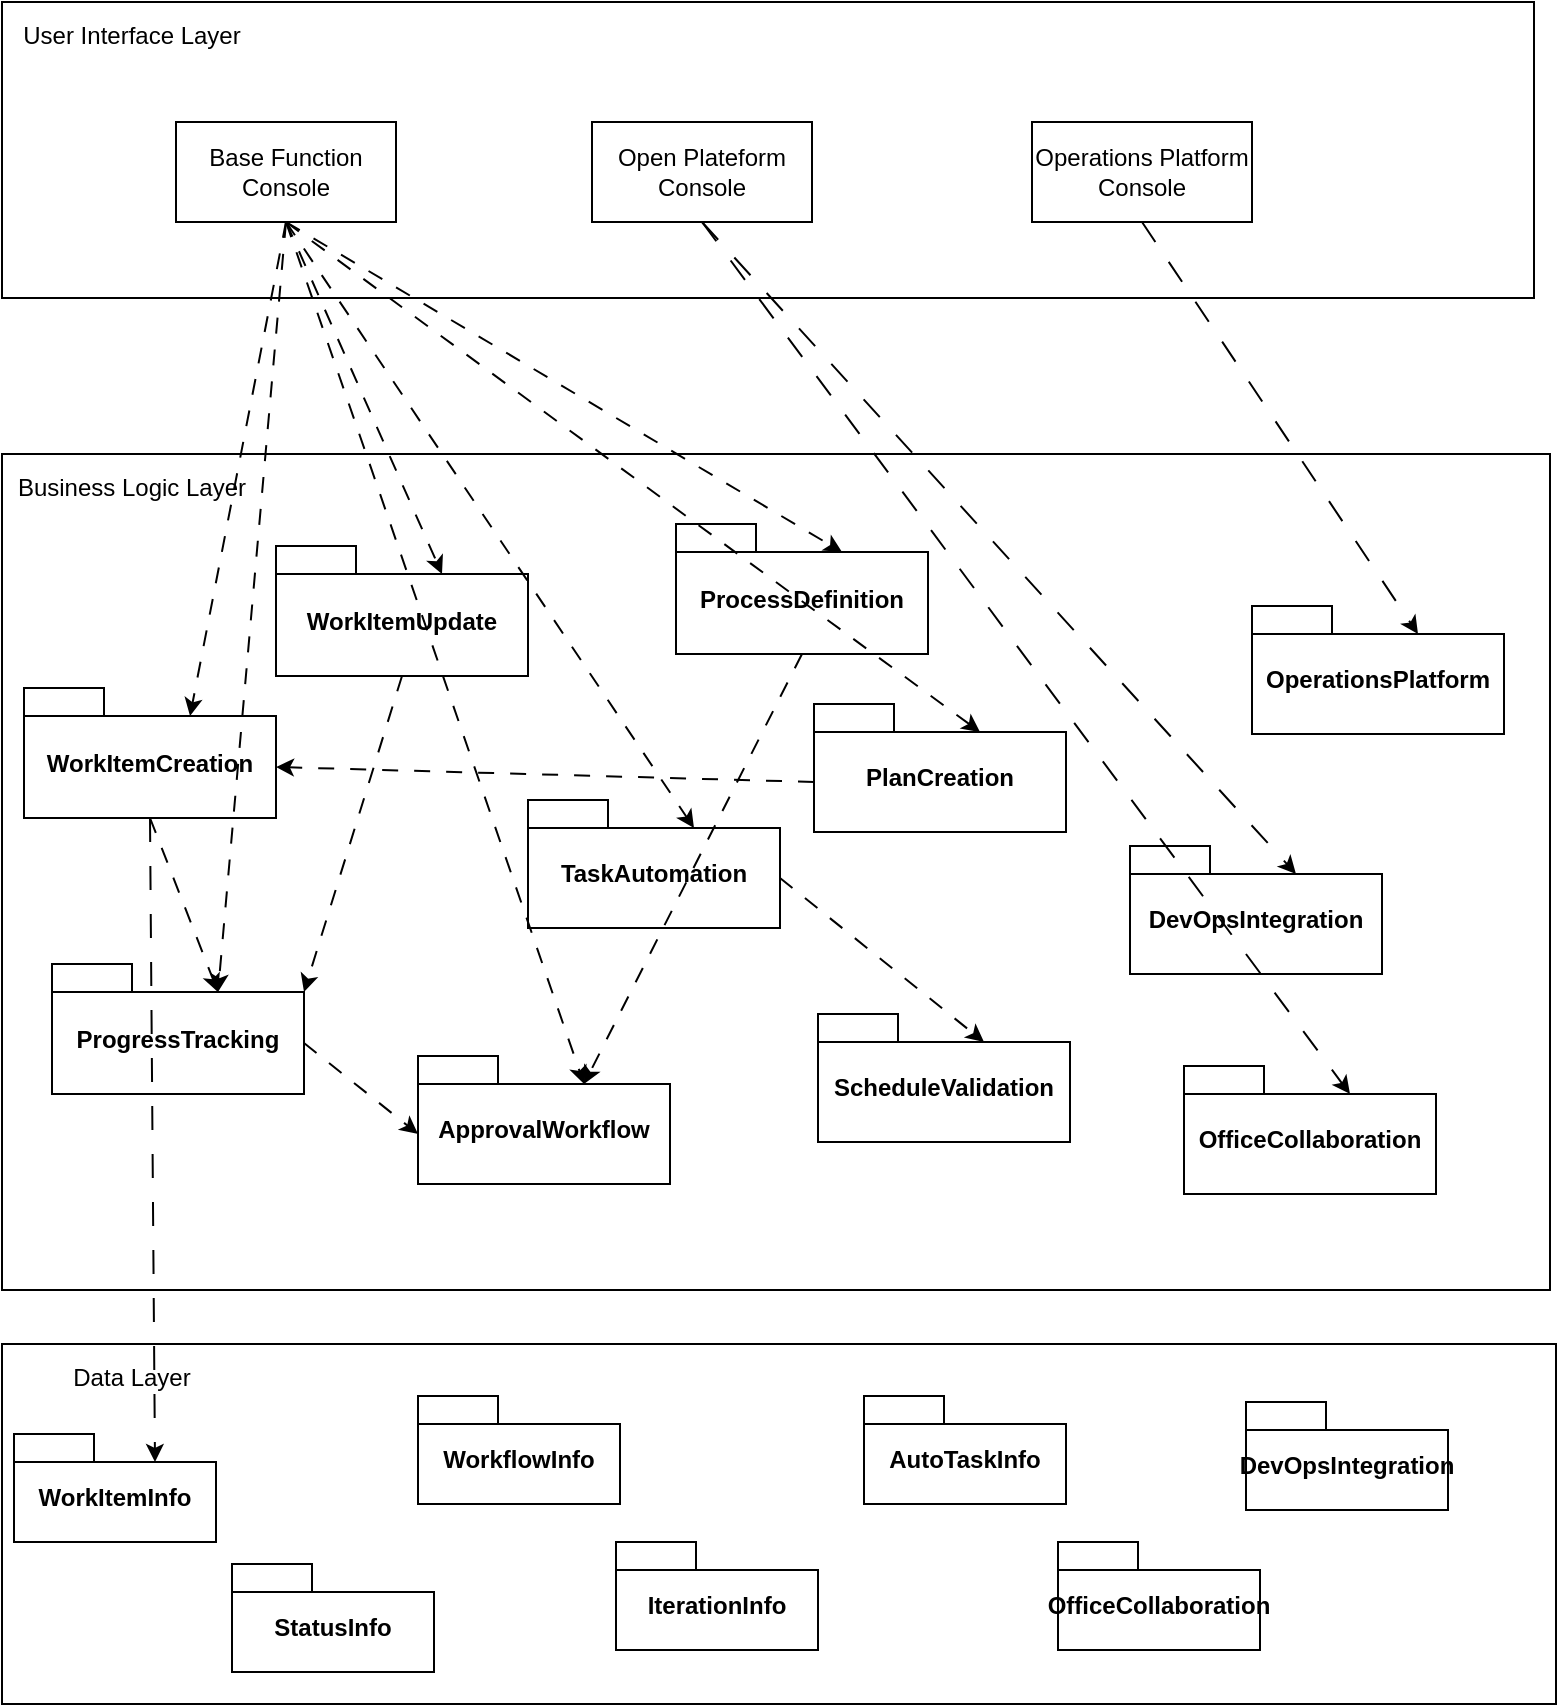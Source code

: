<mxfile version="26.1.2">
  <diagram name="第 1 页" id="LAimbSd9u4otUmIS_u9X">
    <mxGraphModel dx="1642" dy="1185" grid="0" gridSize="10" guides="1" tooltips="1" connect="1" arrows="1" fold="1" page="0" pageScale="1" pageWidth="827" pageHeight="1169" math="0" shadow="0">
      <root>
        <mxCell id="0" />
        <mxCell id="1" parent="0" />
        <mxCell id="-5gHlo677Q9oYCEak8Rk-1" value="" style="rounded=0;whiteSpace=wrap;html=1;" vertex="1" parent="1">
          <mxGeometry x="-355" y="-366" width="766" height="148" as="geometry" />
        </mxCell>
        <mxCell id="-5gHlo677Q9oYCEak8Rk-2" value="" style="rounded=0;whiteSpace=wrap;html=1;" vertex="1" parent="1">
          <mxGeometry x="-355" y="-140" width="774" height="418" as="geometry" />
        </mxCell>
        <mxCell id="-5gHlo677Q9oYCEak8Rk-3" value="" style="rounded=0;whiteSpace=wrap;html=1;" vertex="1" parent="1">
          <mxGeometry x="-355" y="305" width="777" height="180" as="geometry" />
        </mxCell>
        <mxCell id="-5gHlo677Q9oYCEak8Rk-4" value="User Interface Layer" style="text;html=1;align=center;verticalAlign=middle;whiteSpace=wrap;rounded=0;" vertex="1" parent="1">
          <mxGeometry x="-355" y="-366" width="130" height="33" as="geometry" />
        </mxCell>
        <mxCell id="-5gHlo677Q9oYCEak8Rk-5" value="Business Logic Layer" style="text;html=1;align=center;verticalAlign=middle;whiteSpace=wrap;rounded=0;" vertex="1" parent="1">
          <mxGeometry x="-355" y="-140" width="130" height="33" as="geometry" />
        </mxCell>
        <mxCell id="-5gHlo677Q9oYCEak8Rk-6" value="Data Layer" style="text;html=1;align=center;verticalAlign=middle;whiteSpace=wrap;rounded=0;" vertex="1" parent="1">
          <mxGeometry x="-355" y="305" width="130" height="33" as="geometry" />
        </mxCell>
        <mxCell id="-5gHlo677Q9oYCEak8Rk-7" value="WorkItemCreation" style="shape=folder;fontStyle=1;spacingTop=10;tabWidth=40;tabHeight=14;tabPosition=left;html=1;whiteSpace=wrap;" vertex="1" parent="1">
          <mxGeometry x="-344" y="-23" width="126" height="65" as="geometry" />
        </mxCell>
        <mxCell id="-5gHlo677Q9oYCEak8Rk-8" value="Base Function Console" style="html=1;whiteSpace=wrap;" vertex="1" parent="1">
          <mxGeometry x="-268" y="-306" width="110" height="50" as="geometry" />
        </mxCell>
        <mxCell id="-5gHlo677Q9oYCEak8Rk-9" value="Operations Platform Console" style="html=1;whiteSpace=wrap;" vertex="1" parent="1">
          <mxGeometry x="160" y="-306" width="110" height="50" as="geometry" />
        </mxCell>
        <mxCell id="-5gHlo677Q9oYCEak8Rk-10" value="Open Plateform Console" style="html=1;whiteSpace=wrap;" vertex="1" parent="1">
          <mxGeometry x="-60" y="-306" width="110" height="50" as="geometry" />
        </mxCell>
        <mxCell id="-5gHlo677Q9oYCEak8Rk-15" value="WorkItemUpdate" style="shape=folder;fontStyle=1;spacingTop=10;tabWidth=40;tabHeight=14;tabPosition=left;html=1;whiteSpace=wrap;" vertex="1" parent="1">
          <mxGeometry x="-218" y="-94" width="126" height="65" as="geometry" />
        </mxCell>
        <mxCell id="-5gHlo677Q9oYCEak8Rk-16" value="ProgressTracking" style="shape=folder;fontStyle=1;spacingTop=10;tabWidth=40;tabHeight=14;tabPosition=left;html=1;whiteSpace=wrap;" vertex="1" parent="1">
          <mxGeometry x="-330" y="115" width="126" height="65" as="geometry" />
        </mxCell>
        <mxCell id="-5gHlo677Q9oYCEak8Rk-17" value="ProcessDefinition" style="shape=folder;fontStyle=1;spacingTop=10;tabWidth=40;tabHeight=14;tabPosition=left;html=1;whiteSpace=wrap;" vertex="1" parent="1">
          <mxGeometry x="-18" y="-105" width="126" height="65" as="geometry" />
        </mxCell>
        <mxCell id="-5gHlo677Q9oYCEak8Rk-18" value="ApprovalWorkflow" style="shape=folder;fontStyle=1;spacingTop=10;tabWidth=40;tabHeight=14;tabPosition=left;html=1;whiteSpace=wrap;" vertex="1" parent="1">
          <mxGeometry x="-147" y="161" width="126" height="64" as="geometry" />
        </mxCell>
        <mxCell id="-5gHlo677Q9oYCEak8Rk-19" value="PlanCreation" style="shape=folder;fontStyle=1;spacingTop=10;tabWidth=40;tabHeight=14;tabPosition=left;html=1;whiteSpace=wrap;" vertex="1" parent="1">
          <mxGeometry x="51" y="-15" width="126" height="64" as="geometry" />
        </mxCell>
        <mxCell id="-5gHlo677Q9oYCEak8Rk-20" value="ScheduleValidation" style="shape=folder;fontStyle=1;spacingTop=10;tabWidth=40;tabHeight=14;tabPosition=left;html=1;whiteSpace=wrap;" vertex="1" parent="1">
          <mxGeometry x="53" y="140" width="126" height="64" as="geometry" />
        </mxCell>
        <mxCell id="-5gHlo677Q9oYCEak8Rk-21" value="TaskAutomation" style="shape=folder;fontStyle=1;spacingTop=10;tabWidth=40;tabHeight=14;tabPosition=left;html=1;whiteSpace=wrap;" vertex="1" parent="1">
          <mxGeometry x="-92" y="33" width="126" height="64" as="geometry" />
        </mxCell>
        <mxCell id="-5gHlo677Q9oYCEak8Rk-23" value="DevOpsIntegration" style="shape=folder;fontStyle=1;spacingTop=10;tabWidth=40;tabHeight=14;tabPosition=left;html=1;whiteSpace=wrap;" vertex="1" parent="1">
          <mxGeometry x="209" y="56" width="126" height="64" as="geometry" />
        </mxCell>
        <mxCell id="-5gHlo677Q9oYCEak8Rk-24" value="OfficeCollaboration" style="shape=folder;fontStyle=1;spacingTop=10;tabWidth=40;tabHeight=14;tabPosition=left;html=1;whiteSpace=wrap;" vertex="1" parent="1">
          <mxGeometry x="236" y="166" width="126" height="64" as="geometry" />
        </mxCell>
        <mxCell id="-5gHlo677Q9oYCEak8Rk-25" value="OperationsPlatform" style="shape=folder;fontStyle=1;spacingTop=10;tabWidth=40;tabHeight=14;tabPosition=left;html=1;whiteSpace=wrap;" vertex="1" parent="1">
          <mxGeometry x="270" y="-64" width="126" height="64" as="geometry" />
        </mxCell>
        <mxCell id="-5gHlo677Q9oYCEak8Rk-26" value="WorkItemInfo" style="shape=folder;fontStyle=1;spacingTop=10;tabWidth=40;tabHeight=14;tabPosition=left;html=1;whiteSpace=wrap;" vertex="1" parent="1">
          <mxGeometry x="-349" y="350" width="101" height="54" as="geometry" />
        </mxCell>
        <mxCell id="-5gHlo677Q9oYCEak8Rk-27" value="StatusInfo" style="shape=folder;fontStyle=1;spacingTop=10;tabWidth=40;tabHeight=14;tabPosition=left;html=1;whiteSpace=wrap;" vertex="1" parent="1">
          <mxGeometry x="-240" y="415" width="101" height="54" as="geometry" />
        </mxCell>
        <mxCell id="-5gHlo677Q9oYCEak8Rk-28" value="WorkflowInfo" style="shape=folder;fontStyle=1;spacingTop=10;tabWidth=40;tabHeight=14;tabPosition=left;html=1;whiteSpace=wrap;" vertex="1" parent="1">
          <mxGeometry x="-147" y="331" width="101" height="54" as="geometry" />
        </mxCell>
        <mxCell id="-5gHlo677Q9oYCEak8Rk-29" value="IterationInfo" style="shape=folder;fontStyle=1;spacingTop=10;tabWidth=40;tabHeight=14;tabPosition=left;html=1;whiteSpace=wrap;" vertex="1" parent="1">
          <mxGeometry x="-48" y="404" width="101" height="54" as="geometry" />
        </mxCell>
        <mxCell id="-5gHlo677Q9oYCEak8Rk-30" value="AutoTaskInfo" style="shape=folder;fontStyle=1;spacingTop=10;tabWidth=40;tabHeight=14;tabPosition=left;html=1;whiteSpace=wrap;" vertex="1" parent="1">
          <mxGeometry x="76" y="331" width="101" height="54" as="geometry" />
        </mxCell>
        <mxCell id="-5gHlo677Q9oYCEak8Rk-31" value="DevOpsIntegration" style="shape=folder;fontStyle=1;spacingTop=10;tabWidth=40;tabHeight=14;tabPosition=left;html=1;whiteSpace=wrap;" vertex="1" parent="1">
          <mxGeometry x="267" y="334" width="101" height="54" as="geometry" />
        </mxCell>
        <mxCell id="-5gHlo677Q9oYCEak8Rk-32" value="OfficeCollaboration" style="shape=folder;fontStyle=1;spacingTop=10;tabWidth=40;tabHeight=14;tabPosition=left;html=1;whiteSpace=wrap;" vertex="1" parent="1">
          <mxGeometry x="173" y="404" width="101" height="54" as="geometry" />
        </mxCell>
        <mxCell id="-5gHlo677Q9oYCEak8Rk-34" style="rounded=0;orthogonalLoop=1;jettySize=auto;html=1;exitX=0.5;exitY=1;exitDx=0;exitDy=0;entryX=0;entryY=0;entryDx=83;entryDy=14;entryPerimeter=0;dashed=1;dashPattern=8 8;" edge="1" parent="1" source="-5gHlo677Q9oYCEak8Rk-8" target="-5gHlo677Q9oYCEak8Rk-15">
          <mxGeometry relative="1" as="geometry" />
        </mxCell>
        <mxCell id="-5gHlo677Q9oYCEak8Rk-35" style="rounded=0;orthogonalLoop=1;jettySize=auto;html=1;exitX=0.5;exitY=1;exitDx=0;exitDy=0;entryX=0;entryY=0;entryDx=83;entryDy=14;entryPerimeter=0;dashed=1;dashPattern=8 8;" edge="1" parent="1" source="-5gHlo677Q9oYCEak8Rk-8" target="-5gHlo677Q9oYCEak8Rk-7">
          <mxGeometry relative="1" as="geometry" />
        </mxCell>
        <mxCell id="-5gHlo677Q9oYCEak8Rk-36" style="rounded=0;orthogonalLoop=1;jettySize=auto;html=1;exitX=0.5;exitY=1;exitDx=0;exitDy=0;entryX=0;entryY=0;entryDx=83;entryDy=14;entryPerimeter=0;dashed=1;dashPattern=8 8;" edge="1" parent="1" source="-5gHlo677Q9oYCEak8Rk-8" target="-5gHlo677Q9oYCEak8Rk-17">
          <mxGeometry relative="1" as="geometry" />
        </mxCell>
        <mxCell id="-5gHlo677Q9oYCEak8Rk-37" style="rounded=0;orthogonalLoop=1;jettySize=auto;html=1;exitX=0.5;exitY=1;exitDx=0;exitDy=0;entryX=0;entryY=0;entryDx=83;entryDy=14;entryPerimeter=0;dashed=1;dashPattern=12 12;" edge="1" parent="1" source="-5gHlo677Q9oYCEak8Rk-10" target="-5gHlo677Q9oYCEak8Rk-23">
          <mxGeometry relative="1" as="geometry" />
        </mxCell>
        <mxCell id="-5gHlo677Q9oYCEak8Rk-38" style="rounded=0;orthogonalLoop=1;jettySize=auto;html=1;exitX=0.5;exitY=1;exitDx=0;exitDy=0;entryX=0;entryY=0;entryDx=83;entryDy=14;entryPerimeter=0;dashed=1;dashPattern=12 12;" edge="1" parent="1" source="-5gHlo677Q9oYCEak8Rk-10" target="-5gHlo677Q9oYCEak8Rk-24">
          <mxGeometry relative="1" as="geometry" />
        </mxCell>
        <mxCell id="-5gHlo677Q9oYCEak8Rk-39" style="rounded=0;orthogonalLoop=1;jettySize=auto;html=1;exitX=0.5;exitY=1;exitDx=0;exitDy=0;entryX=0;entryY=0;entryDx=83;entryDy=14;entryPerimeter=0;dashed=1;dashPattern=8 8;" edge="1" parent="1" source="-5gHlo677Q9oYCEak8Rk-8" target="-5gHlo677Q9oYCEak8Rk-21">
          <mxGeometry relative="1" as="geometry" />
        </mxCell>
        <mxCell id="-5gHlo677Q9oYCEak8Rk-40" style="rounded=0;orthogonalLoop=1;jettySize=auto;html=1;exitX=0.5;exitY=1;exitDx=0;exitDy=0;entryX=0;entryY=0;entryDx=83;entryDy=14;entryPerimeter=0;dashed=1;dashPattern=8 8;" edge="1" parent="1" source="-5gHlo677Q9oYCEak8Rk-8" target="-5gHlo677Q9oYCEak8Rk-19">
          <mxGeometry relative="1" as="geometry" />
        </mxCell>
        <mxCell id="-5gHlo677Q9oYCEak8Rk-41" style="rounded=0;orthogonalLoop=1;jettySize=auto;html=1;exitX=0.5;exitY=1;exitDx=0;exitDy=0;entryX=0;entryY=0;entryDx=83;entryDy=14;entryPerimeter=0;dashed=1;dashPattern=8 8;" edge="1" parent="1" source="-5gHlo677Q9oYCEak8Rk-8" target="-5gHlo677Q9oYCEak8Rk-16">
          <mxGeometry relative="1" as="geometry" />
        </mxCell>
        <mxCell id="-5gHlo677Q9oYCEak8Rk-42" style="rounded=0;orthogonalLoop=1;jettySize=auto;html=1;exitX=0.5;exitY=1;exitDx=0;exitDy=0;entryX=0;entryY=0;entryDx=83;entryDy=14;entryPerimeter=0;dashed=1;dashPattern=8 8;" edge="1" parent="1" source="-5gHlo677Q9oYCEak8Rk-8" target="-5gHlo677Q9oYCEak8Rk-18">
          <mxGeometry relative="1" as="geometry" />
        </mxCell>
        <mxCell id="-5gHlo677Q9oYCEak8Rk-44" style="rounded=0;orthogonalLoop=1;jettySize=auto;html=1;exitX=0;exitY=0;exitDx=126;exitDy=39.5;exitPerimeter=0;entryX=0;entryY=0;entryDx=0;entryDy=39;entryPerimeter=0;dashed=1;dashPattern=8 8;" edge="1" parent="1" source="-5gHlo677Q9oYCEak8Rk-16" target="-5gHlo677Q9oYCEak8Rk-18">
          <mxGeometry relative="1" as="geometry" />
        </mxCell>
        <mxCell id="-5gHlo677Q9oYCEak8Rk-45" style="rounded=0;orthogonalLoop=1;jettySize=auto;html=1;exitX=0;exitY=0;exitDx=126;exitDy=39;exitPerimeter=0;entryX=0;entryY=0;entryDx=83;entryDy=14;entryPerimeter=0;dashed=1;dashPattern=8 8;" edge="1" parent="1" source="-5gHlo677Q9oYCEak8Rk-21" target="-5gHlo677Q9oYCEak8Rk-20">
          <mxGeometry relative="1" as="geometry" />
        </mxCell>
        <mxCell id="-5gHlo677Q9oYCEak8Rk-46" style="rounded=0;orthogonalLoop=1;jettySize=auto;html=1;exitX=0.5;exitY=1;exitDx=0;exitDy=0;entryX=0;entryY=0;entryDx=83;entryDy=14;entryPerimeter=0;dashed=1;dashPattern=12 12;" edge="1" parent="1" source="-5gHlo677Q9oYCEak8Rk-9" target="-5gHlo677Q9oYCEak8Rk-25">
          <mxGeometry relative="1" as="geometry" />
        </mxCell>
        <mxCell id="-5gHlo677Q9oYCEak8Rk-47" style="rounded=0;orthogonalLoop=1;jettySize=auto;html=1;exitX=0.5;exitY=1;exitDx=0;exitDy=0;exitPerimeter=0;entryX=0;entryY=0;entryDx=83;entryDy=14;entryPerimeter=0;dashed=1;dashPattern=8 8;" edge="1" parent="1" source="-5gHlo677Q9oYCEak8Rk-7" target="-5gHlo677Q9oYCEak8Rk-16">
          <mxGeometry relative="1" as="geometry" />
        </mxCell>
        <mxCell id="-5gHlo677Q9oYCEak8Rk-48" style="rounded=0;orthogonalLoop=1;jettySize=auto;html=1;exitX=0.5;exitY=1;exitDx=0;exitDy=0;exitPerimeter=0;entryX=0;entryY=0;entryDx=126;entryDy=14;entryPerimeter=0;dashed=1;dashPattern=8 8;" edge="1" parent="1" source="-5gHlo677Q9oYCEak8Rk-15" target="-5gHlo677Q9oYCEak8Rk-16">
          <mxGeometry relative="1" as="geometry" />
        </mxCell>
        <mxCell id="-5gHlo677Q9oYCEak8Rk-49" style="rounded=0;orthogonalLoop=1;jettySize=auto;html=1;exitX=0;exitY=0;exitDx=0;exitDy=39;exitPerimeter=0;entryX=0;entryY=0;entryDx=126;entryDy=39.5;entryPerimeter=0;dashed=1;dashPattern=8 8;" edge="1" parent="1" source="-5gHlo677Q9oYCEak8Rk-19" target="-5gHlo677Q9oYCEak8Rk-7">
          <mxGeometry relative="1" as="geometry" />
        </mxCell>
        <mxCell id="-5gHlo677Q9oYCEak8Rk-50" style="rounded=0;orthogonalLoop=1;jettySize=auto;html=1;exitX=0.5;exitY=1;exitDx=0;exitDy=0;exitPerimeter=0;entryX=0;entryY=0;entryDx=83;entryDy=14;entryPerimeter=0;dashed=1;dashPattern=8 8;" edge="1" parent="1" source="-5gHlo677Q9oYCEak8Rk-17" target="-5gHlo677Q9oYCEak8Rk-18">
          <mxGeometry relative="1" as="geometry" />
        </mxCell>
        <mxCell id="-5gHlo677Q9oYCEak8Rk-51" style="rounded=0;orthogonalLoop=1;jettySize=auto;html=1;exitX=0.5;exitY=1;exitDx=0;exitDy=0;exitPerimeter=0;entryX=0;entryY=0;entryDx=70.5;entryDy=14;entryPerimeter=0;dashed=1;dashPattern=12 12;" edge="1" parent="1" source="-5gHlo677Q9oYCEak8Rk-7" target="-5gHlo677Q9oYCEak8Rk-26">
          <mxGeometry relative="1" as="geometry" />
        </mxCell>
      </root>
    </mxGraphModel>
  </diagram>
</mxfile>
